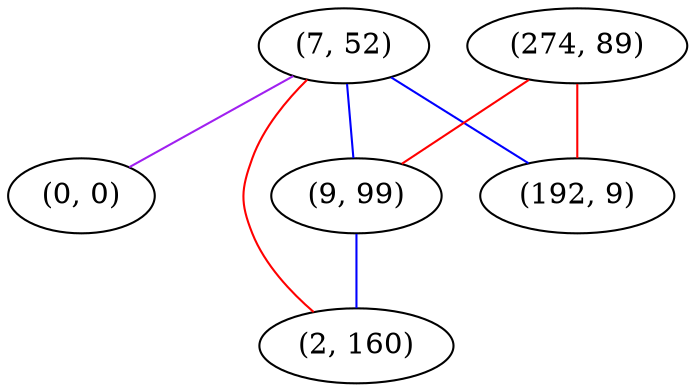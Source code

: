 graph "" {
"(7, 52)";
"(0, 0)";
"(274, 89)";
"(9, 99)";
"(2, 160)";
"(192, 9)";
"(7, 52)" -- "(192, 9)"  [color=blue, key=0, weight=3];
"(7, 52)" -- "(2, 160)"  [color=red, key=0, weight=1];
"(7, 52)" -- "(9, 99)"  [color=blue, key=0, weight=3];
"(7, 52)" -- "(0, 0)"  [color=purple, key=0, weight=4];
"(274, 89)" -- "(192, 9)"  [color=red, key=0, weight=1];
"(274, 89)" -- "(9, 99)"  [color=red, key=0, weight=1];
"(9, 99)" -- "(2, 160)"  [color=blue, key=0, weight=3];
}
